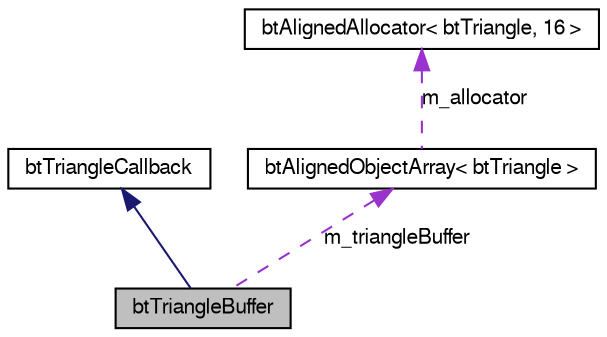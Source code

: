 digraph G
{
  bgcolor="transparent";
  edge [fontname="FreeSans",fontsize=10,labelfontname="FreeSans",labelfontsize=10];
  node [fontname="FreeSans",fontsize=10,shape=record];
  Node1 [label="btTriangleBuffer",height=0.2,width=0.4,color="black", fillcolor="grey75", style="filled" fontcolor="black"];
  Node2 -> Node1 [dir=back,color="midnightblue",fontsize=10,style="solid"];
  Node2 [label="btTriangleCallback",height=0.2,width=0.4,color="black",URL="$classbt_triangle_callback.html"];
  Node3 -> Node1 [dir=back,color="darkorchid3",fontsize=10,style="dashed",label="m_triangleBuffer"];
  Node3 [label="btAlignedObjectArray\< btTriangle \>",height=0.2,width=0.4,color="black",URL="$classbt_aligned_object_array.html"];
  Node4 -> Node3 [dir=back,color="darkorchid3",fontsize=10,style="dashed",label="m_allocator"];
  Node4 [label="btAlignedAllocator\< btTriangle, 16 \>",height=0.2,width=0.4,color="black",URL="$classbt_aligned_allocator.html"];
}
